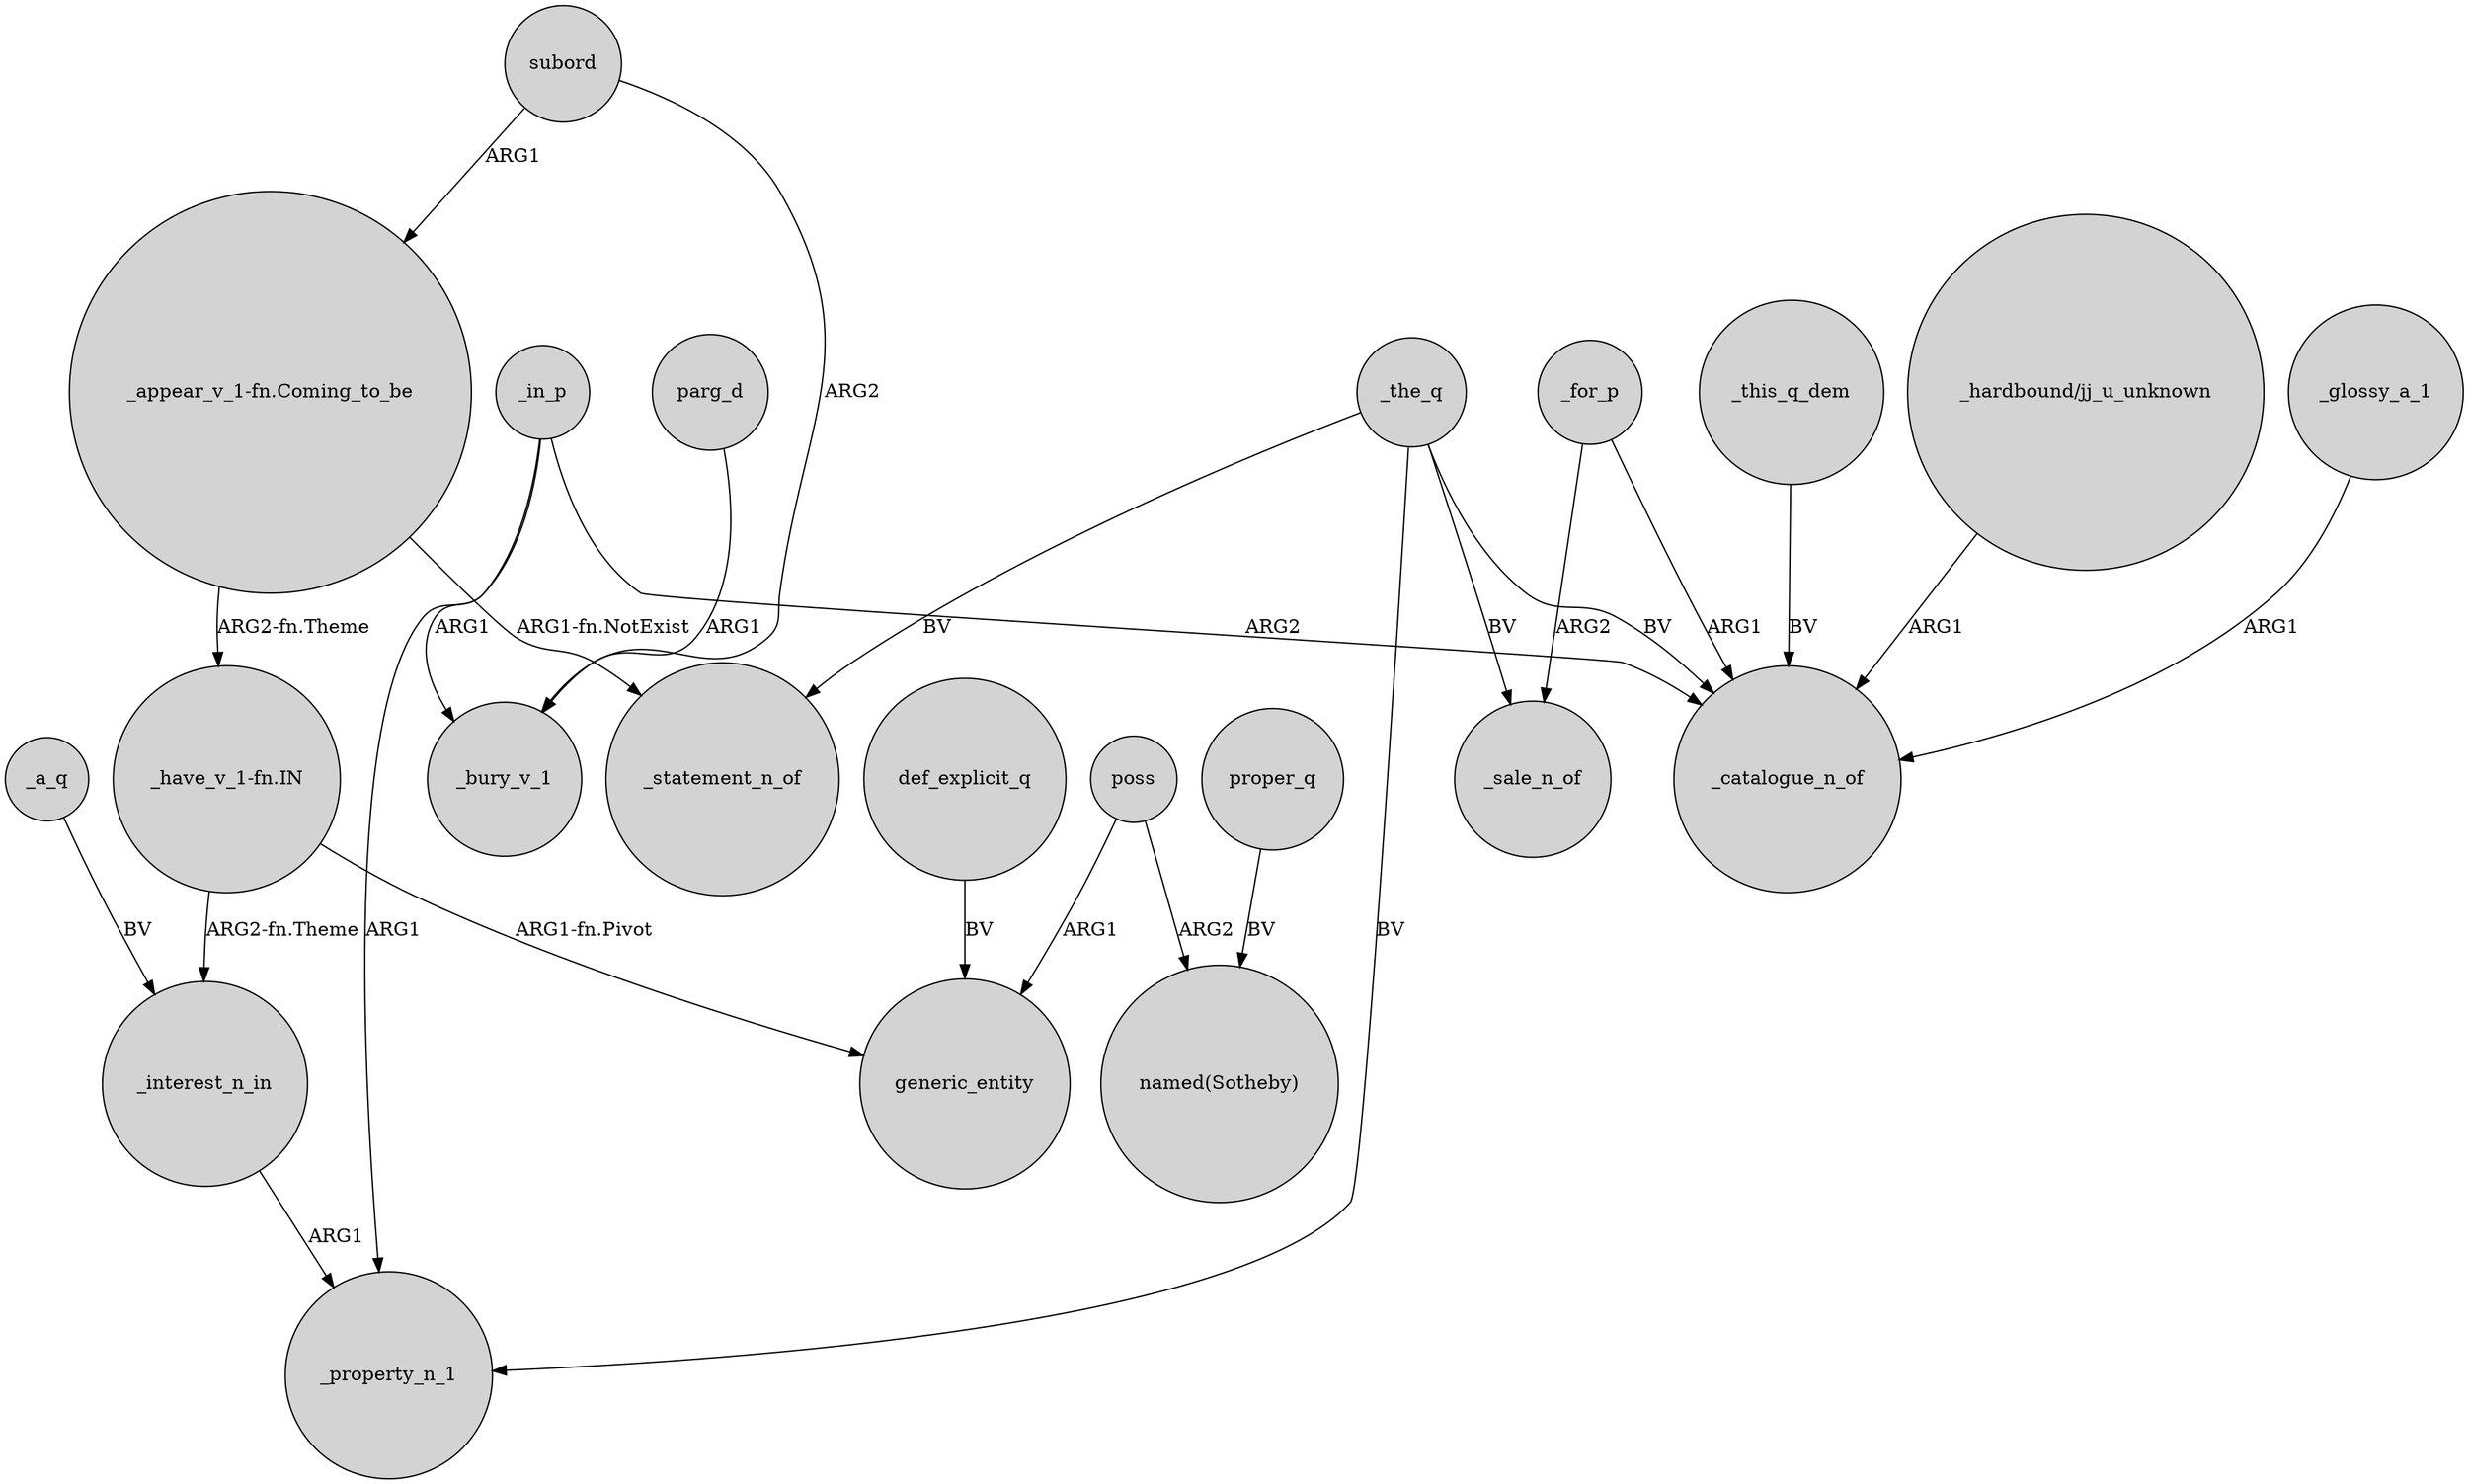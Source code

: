digraph {
	node [shape=circle style=filled]
	_a_q -> _interest_n_in [label=BV]
	poss -> generic_entity [label=ARG1]
	"_have_v_1-fn.IN" -> generic_entity [label="ARG1-fn.Pivot"]
	_for_p -> _sale_n_of [label=ARG2]
	_in_p -> _bury_v_1 [label=ARG1]
	def_explicit_q -> generic_entity [label=BV]
	parg_d -> _bury_v_1 [label=ARG1]
	_in_p -> _property_n_1 [label=ARG1]
	_glossy_a_1 -> _catalogue_n_of [label=ARG1]
	_this_q_dem -> _catalogue_n_of [label=BV]
	_interest_n_in -> _property_n_1 [label=ARG1]
	_the_q -> _statement_n_of [label=BV]
	_for_p -> _catalogue_n_of [label=ARG1]
	subord -> "_appear_v_1-fn.Coming_to_be" [label=ARG1]
	poss -> "named(Sotheby)" [label=ARG2]
	_the_q -> _sale_n_of [label=BV]
	_the_q -> _property_n_1 [label=BV]
	_the_q -> _catalogue_n_of [label=BV]
	"_appear_v_1-fn.Coming_to_be" -> "_have_v_1-fn.IN" [label="ARG2-fn.Theme"]
	"_appear_v_1-fn.Coming_to_be" -> _statement_n_of [label="ARG1-fn.NotExist"]
	"_have_v_1-fn.IN" -> _interest_n_in [label="ARG2-fn.Theme"]
	subord -> _bury_v_1 [label=ARG2]
	"_hardbound/jj_u_unknown" -> _catalogue_n_of [label=ARG1]
	proper_q -> "named(Sotheby)" [label=BV]
	_in_p -> _catalogue_n_of [label=ARG2]
}
